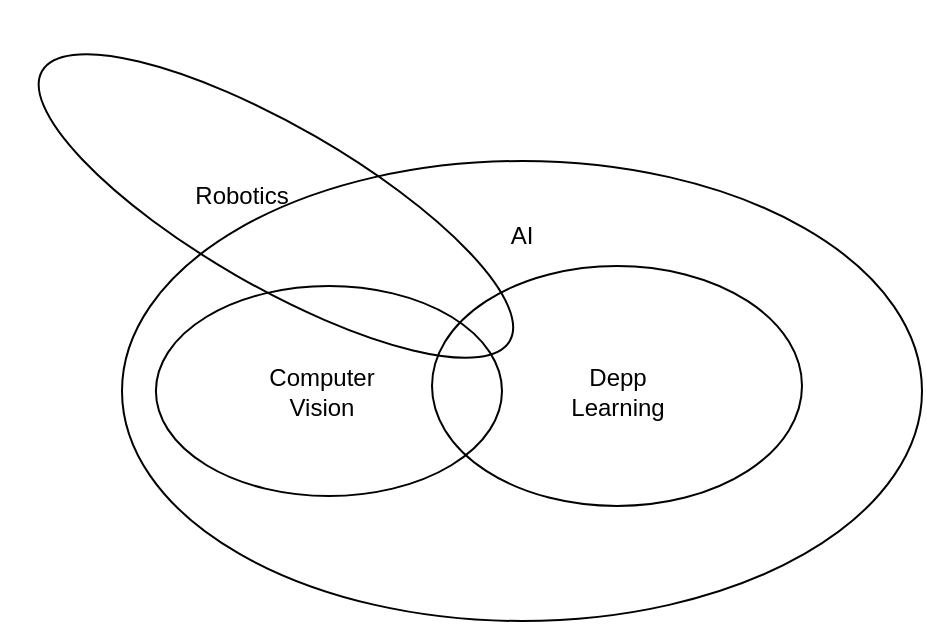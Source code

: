<mxfile version="24.7.12">
  <diagram name="Page-1" id="NWYChZS_nbuTswtIfR0k">
    <mxGraphModel dx="988" dy="605" grid="1" gridSize="10" guides="1" tooltips="1" connect="1" arrows="1" fold="1" page="1" pageScale="1" pageWidth="850" pageHeight="1100" math="0" shadow="0">
      <root>
        <mxCell id="0" />
        <mxCell id="1" parent="0" />
        <mxCell id="2mD-lD-bWdTxfY6up3Jh-4" value="" style="ellipse;whiteSpace=wrap;html=1;fillColor=none;rotation=0;" vertex="1" parent="1">
          <mxGeometry x="166.96" y="220" width="173.04" height="105" as="geometry" />
        </mxCell>
        <mxCell id="2mD-lD-bWdTxfY6up3Jh-5" value="" style="ellipse;whiteSpace=wrap;html=1;fillColor=none;" vertex="1" parent="1">
          <mxGeometry x="305" y="210" width="185" height="120" as="geometry" />
        </mxCell>
        <mxCell id="2mD-lD-bWdTxfY6up3Jh-6" value="" style="ellipse;whiteSpace=wrap;html=1;fillColor=none;rotation=30;" vertex="1" parent="1">
          <mxGeometry x="91.96" y="140" width="270" height="80" as="geometry" />
        </mxCell>
        <mxCell id="2mD-lD-bWdTxfY6up3Jh-7" value="" style="ellipse;whiteSpace=wrap;html=1;fillColor=none;" vertex="1" parent="1">
          <mxGeometry x="150" y="157.5" width="400" height="230" as="geometry" />
        </mxCell>
        <mxCell id="2mD-lD-bWdTxfY6up3Jh-8" value="AI" style="text;strokeColor=none;align=center;fillColor=none;html=1;verticalAlign=middle;whiteSpace=wrap;rounded=0;" vertex="1" parent="1">
          <mxGeometry x="320" y="180" width="60" height="30" as="geometry" />
        </mxCell>
        <mxCell id="2mD-lD-bWdTxfY6up3Jh-9" value="Robotics" style="text;strokeColor=none;align=center;fillColor=none;html=1;verticalAlign=middle;whiteSpace=wrap;rounded=0;" vertex="1" parent="1">
          <mxGeometry x="180" y="160" width="60" height="30" as="geometry" />
        </mxCell>
        <mxCell id="2mD-lD-bWdTxfY6up3Jh-10" value="Depp Learning" style="text;strokeColor=none;align=center;fillColor=none;html=1;verticalAlign=middle;whiteSpace=wrap;rounded=0;" vertex="1" parent="1">
          <mxGeometry x="367.5" y="257.5" width="60" height="30" as="geometry" />
        </mxCell>
        <mxCell id="2mD-lD-bWdTxfY6up3Jh-11" value="Computer Vision" style="text;strokeColor=none;align=center;fillColor=none;html=1;verticalAlign=middle;whiteSpace=wrap;rounded=0;" vertex="1" parent="1">
          <mxGeometry x="220" y="257.5" width="60" height="30" as="geometry" />
        </mxCell>
      </root>
    </mxGraphModel>
  </diagram>
</mxfile>
